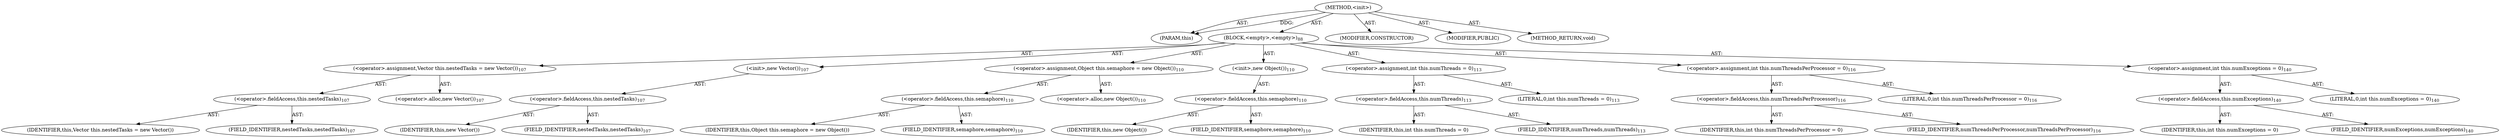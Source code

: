 digraph "&lt;init&gt;" {  
"111669149713" [label = <(METHOD,&lt;init&gt;)> ]
"115964117023" [label = <(PARAM,this)> ]
"25769803840" [label = <(BLOCK,&lt;empty&gt;,&lt;empty&gt;)<SUB>88</SUB>> ]
"30064771341" [label = <(&lt;operator&gt;.assignment,Vector this.nestedTasks = new Vector())<SUB>107</SUB>> ]
"30064771342" [label = <(&lt;operator&gt;.fieldAccess,this.nestedTasks)<SUB>107</SUB>> ]
"68719476949" [label = <(IDENTIFIER,this,Vector this.nestedTasks = new Vector())> ]
"55834574926" [label = <(FIELD_IDENTIFIER,nestedTasks,nestedTasks)<SUB>107</SUB>> ]
"30064771343" [label = <(&lt;operator&gt;.alloc,new Vector())<SUB>107</SUB>> ]
"30064771344" [label = <(&lt;init&gt;,new Vector())<SUB>107</SUB>> ]
"30064771345" [label = <(&lt;operator&gt;.fieldAccess,this.nestedTasks)<SUB>107</SUB>> ]
"68719476950" [label = <(IDENTIFIER,this,new Vector())> ]
"55834574927" [label = <(FIELD_IDENTIFIER,nestedTasks,nestedTasks)<SUB>107</SUB>> ]
"30064771346" [label = <(&lt;operator&gt;.assignment,Object this.semaphore = new Object())<SUB>110</SUB>> ]
"30064771347" [label = <(&lt;operator&gt;.fieldAccess,this.semaphore)<SUB>110</SUB>> ]
"68719476951" [label = <(IDENTIFIER,this,Object this.semaphore = new Object())> ]
"55834574928" [label = <(FIELD_IDENTIFIER,semaphore,semaphore)<SUB>110</SUB>> ]
"30064771348" [label = <(&lt;operator&gt;.alloc,new Object())<SUB>110</SUB>> ]
"30064771349" [label = <(&lt;init&gt;,new Object())<SUB>110</SUB>> ]
"30064771350" [label = <(&lt;operator&gt;.fieldAccess,this.semaphore)<SUB>110</SUB>> ]
"68719476952" [label = <(IDENTIFIER,this,new Object())> ]
"55834574929" [label = <(FIELD_IDENTIFIER,semaphore,semaphore)<SUB>110</SUB>> ]
"30064771351" [label = <(&lt;operator&gt;.assignment,int this.numThreads = 0)<SUB>113</SUB>> ]
"30064771352" [label = <(&lt;operator&gt;.fieldAccess,this.numThreads)<SUB>113</SUB>> ]
"68719476953" [label = <(IDENTIFIER,this,int this.numThreads = 0)> ]
"55834574930" [label = <(FIELD_IDENTIFIER,numThreads,numThreads)<SUB>113</SUB>> ]
"90194313252" [label = <(LITERAL,0,int this.numThreads = 0)<SUB>113</SUB>> ]
"30064771353" [label = <(&lt;operator&gt;.assignment,int this.numThreadsPerProcessor = 0)<SUB>116</SUB>> ]
"30064771354" [label = <(&lt;operator&gt;.fieldAccess,this.numThreadsPerProcessor)<SUB>116</SUB>> ]
"68719476954" [label = <(IDENTIFIER,this,int this.numThreadsPerProcessor = 0)> ]
"55834574931" [label = <(FIELD_IDENTIFIER,numThreadsPerProcessor,numThreadsPerProcessor)<SUB>116</SUB>> ]
"90194313253" [label = <(LITERAL,0,int this.numThreadsPerProcessor = 0)<SUB>116</SUB>> ]
"30064771355" [label = <(&lt;operator&gt;.assignment,int this.numExceptions = 0)<SUB>140</SUB>> ]
"30064771356" [label = <(&lt;operator&gt;.fieldAccess,this.numExceptions)<SUB>140</SUB>> ]
"68719476955" [label = <(IDENTIFIER,this,int this.numExceptions = 0)> ]
"55834574932" [label = <(FIELD_IDENTIFIER,numExceptions,numExceptions)<SUB>140</SUB>> ]
"90194313254" [label = <(LITERAL,0,int this.numExceptions = 0)<SUB>140</SUB>> ]
"133143986229" [label = <(MODIFIER,CONSTRUCTOR)> ]
"133143986230" [label = <(MODIFIER,PUBLIC)> ]
"128849018897" [label = <(METHOD_RETURN,void)> ]
  "111669149713" -> "115964117023"  [ label = "AST: "] 
  "111669149713" -> "25769803840"  [ label = "AST: "] 
  "111669149713" -> "133143986229"  [ label = "AST: "] 
  "111669149713" -> "133143986230"  [ label = "AST: "] 
  "111669149713" -> "128849018897"  [ label = "AST: "] 
  "25769803840" -> "30064771341"  [ label = "AST: "] 
  "25769803840" -> "30064771344"  [ label = "AST: "] 
  "25769803840" -> "30064771346"  [ label = "AST: "] 
  "25769803840" -> "30064771349"  [ label = "AST: "] 
  "25769803840" -> "30064771351"  [ label = "AST: "] 
  "25769803840" -> "30064771353"  [ label = "AST: "] 
  "25769803840" -> "30064771355"  [ label = "AST: "] 
  "30064771341" -> "30064771342"  [ label = "AST: "] 
  "30064771341" -> "30064771343"  [ label = "AST: "] 
  "30064771342" -> "68719476949"  [ label = "AST: "] 
  "30064771342" -> "55834574926"  [ label = "AST: "] 
  "30064771344" -> "30064771345"  [ label = "AST: "] 
  "30064771345" -> "68719476950"  [ label = "AST: "] 
  "30064771345" -> "55834574927"  [ label = "AST: "] 
  "30064771346" -> "30064771347"  [ label = "AST: "] 
  "30064771346" -> "30064771348"  [ label = "AST: "] 
  "30064771347" -> "68719476951"  [ label = "AST: "] 
  "30064771347" -> "55834574928"  [ label = "AST: "] 
  "30064771349" -> "30064771350"  [ label = "AST: "] 
  "30064771350" -> "68719476952"  [ label = "AST: "] 
  "30064771350" -> "55834574929"  [ label = "AST: "] 
  "30064771351" -> "30064771352"  [ label = "AST: "] 
  "30064771351" -> "90194313252"  [ label = "AST: "] 
  "30064771352" -> "68719476953"  [ label = "AST: "] 
  "30064771352" -> "55834574930"  [ label = "AST: "] 
  "30064771353" -> "30064771354"  [ label = "AST: "] 
  "30064771353" -> "90194313253"  [ label = "AST: "] 
  "30064771354" -> "68719476954"  [ label = "AST: "] 
  "30064771354" -> "55834574931"  [ label = "AST: "] 
  "30064771355" -> "30064771356"  [ label = "AST: "] 
  "30064771355" -> "90194313254"  [ label = "AST: "] 
  "30064771356" -> "68719476955"  [ label = "AST: "] 
  "30064771356" -> "55834574932"  [ label = "AST: "] 
  "111669149713" -> "115964117023"  [ label = "DDG: "] 
}
